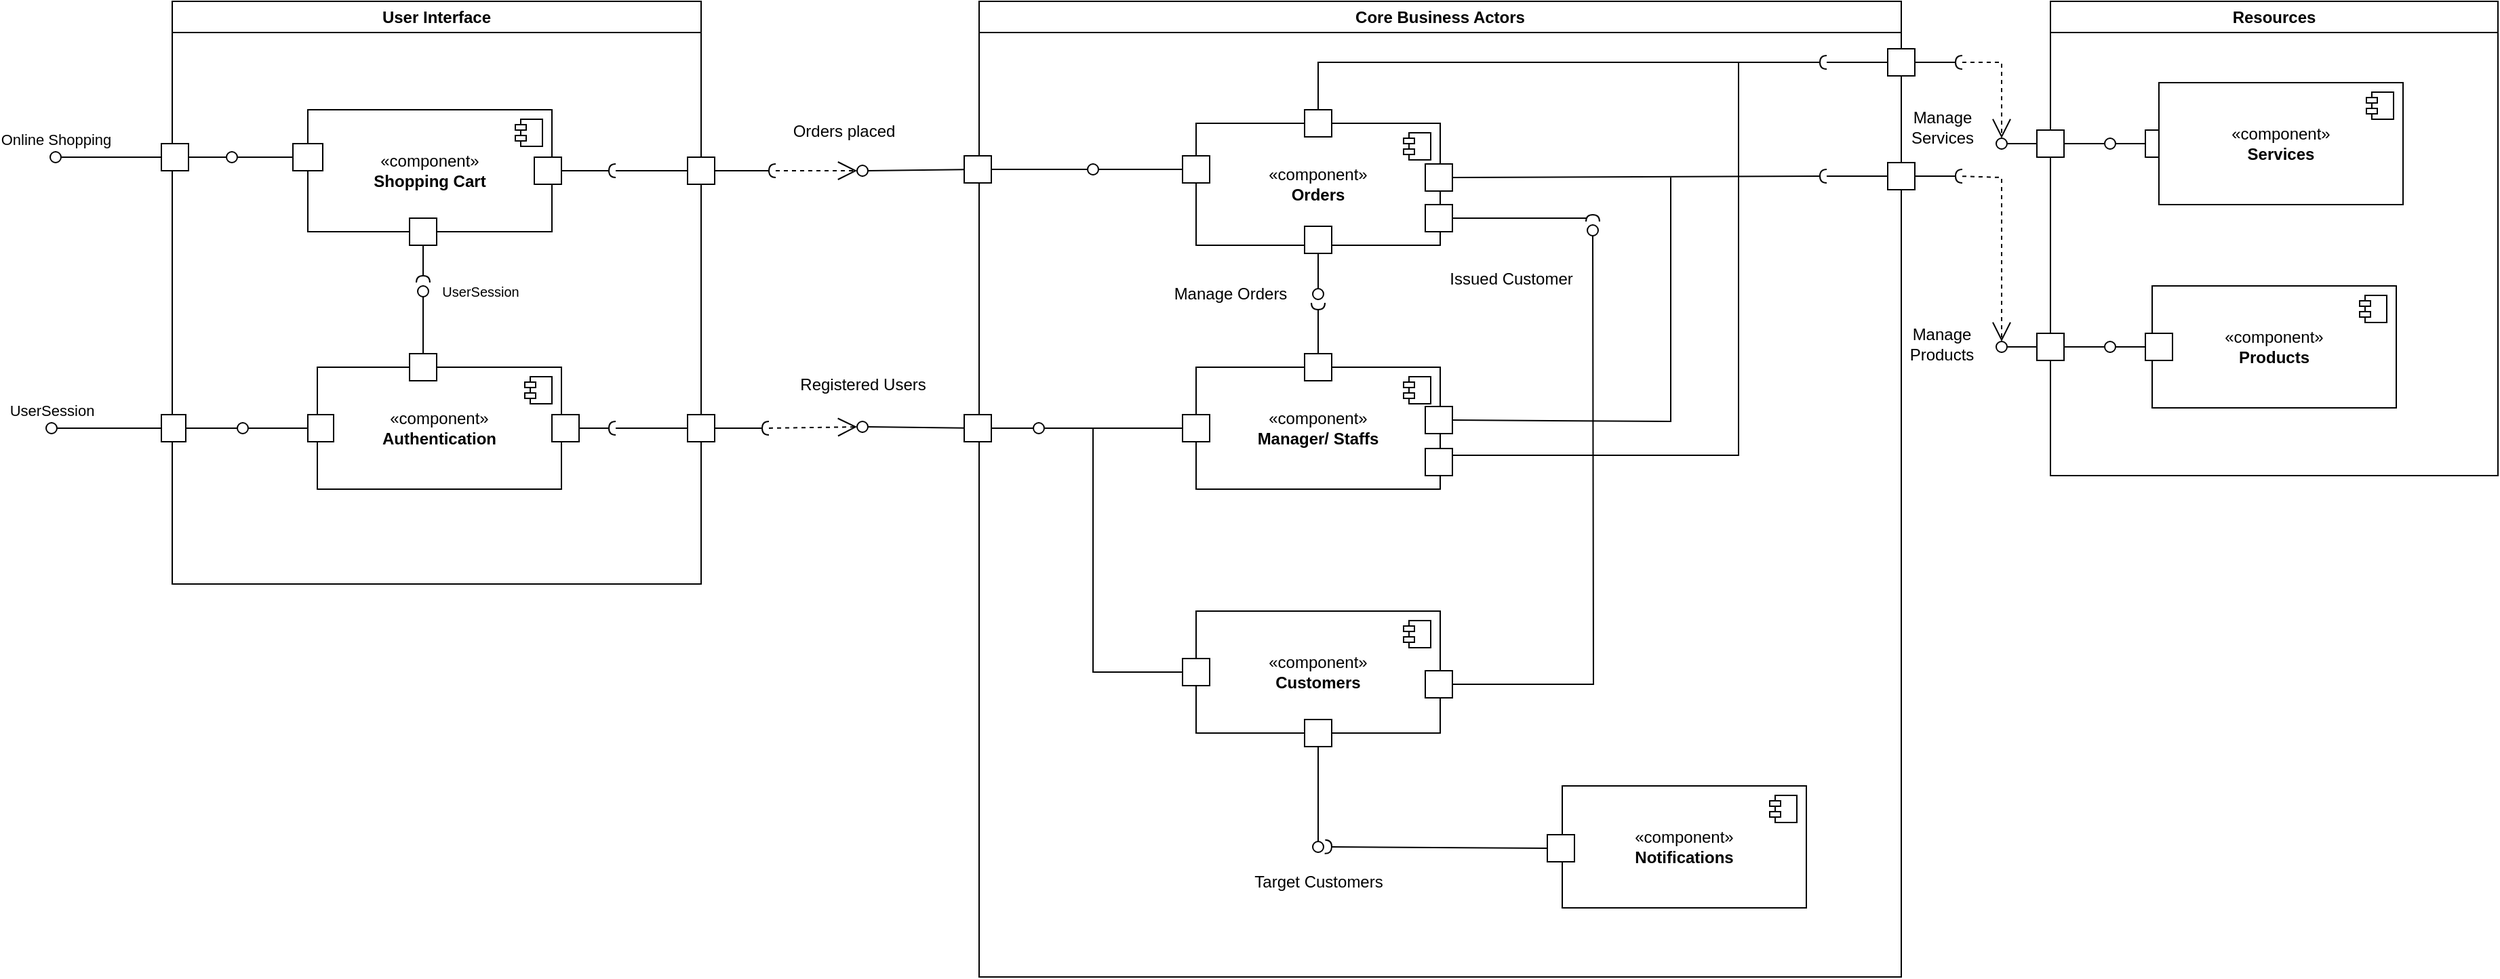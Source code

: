 <mxfile version="24.8.3">
  <diagram name="Page-1" id="fDp5jnlC77bflOpHESIz">
    <mxGraphModel dx="4002" dy="1204" grid="1" gridSize="10" guides="1" tooltips="1" connect="1" arrows="1" fold="1" page="1" pageScale="1" pageWidth="827" pageHeight="1169" math="0" shadow="0">
      <root>
        <mxCell id="0" />
        <mxCell id="1" parent="0" />
        <mxCell id="RllFxYWtb3R3hPKGHQac-55" value="User Interface" style="swimlane;whiteSpace=wrap;html=1;" parent="1" vertex="1">
          <mxGeometry x="-775" y="90" width="390" height="430" as="geometry" />
        </mxCell>
        <mxCell id="RllFxYWtb3R3hPKGHQac-53" value="«component»&lt;br&gt;&lt;b&gt;Shopping Cart&lt;/b&gt;" style="html=1;dropTarget=0;whiteSpace=wrap;" parent="RllFxYWtb3R3hPKGHQac-55" vertex="1">
          <mxGeometry x="100.0" y="80" width="180" height="90" as="geometry" />
        </mxCell>
        <mxCell id="RllFxYWtb3R3hPKGHQac-54" value="" style="shape=module;jettyWidth=8;jettyHeight=4;" parent="RllFxYWtb3R3hPKGHQac-53" vertex="1">
          <mxGeometry x="1" width="20" height="20" relative="1" as="geometry">
            <mxPoint x="-27" y="7" as="offset" />
          </mxGeometry>
        </mxCell>
        <mxCell id="RllFxYWtb3R3hPKGHQac-51" value="«component»&lt;br&gt;&lt;b&gt;Authentication&lt;/b&gt;" style="html=1;dropTarget=0;whiteSpace=wrap;" parent="RllFxYWtb3R3hPKGHQac-55" vertex="1">
          <mxGeometry x="107.0" y="270" width="180" height="90" as="geometry" />
        </mxCell>
        <mxCell id="RllFxYWtb3R3hPKGHQac-52" value="" style="shape=module;jettyWidth=8;jettyHeight=4;" parent="RllFxYWtb3R3hPKGHQac-51" vertex="1">
          <mxGeometry x="1" width="20" height="20" relative="1" as="geometry">
            <mxPoint x="-27" y="7" as="offset" />
          </mxGeometry>
        </mxCell>
        <mxCell id="RllFxYWtb3R3hPKGHQac-69" value="" style="html=1;rounded=0;" parent="RllFxYWtb3R3hPKGHQac-55" vertex="1">
          <mxGeometry x="89" y="105" width="22" height="20" as="geometry" />
        </mxCell>
        <mxCell id="RllFxYWtb3R3hPKGHQac-78" value="" style="html=1;rounded=0;" parent="RllFxYWtb3R3hPKGHQac-55" vertex="1">
          <mxGeometry x="100" y="305" width="19" height="20" as="geometry" />
        </mxCell>
        <mxCell id="RllFxYWtb3R3hPKGHQac-79" value="" style="endArrow=none;html=1;rounded=0;align=center;verticalAlign=top;endFill=0;labelBackgroundColor=none;endSize=2;" parent="RllFxYWtb3R3hPKGHQac-55" source="RllFxYWtb3R3hPKGHQac-81" target="RllFxYWtb3R3hPKGHQac-80" edge="1">
          <mxGeometry relative="1" as="geometry" />
        </mxCell>
        <mxCell id="RllFxYWtb3R3hPKGHQac-80" value="UserSession" style="ellipse;html=1;fontSize=11;align=center;fillColor=none;points=[];aspect=fixed;resizable=0;verticalAlign=bottom;labelPosition=center;verticalLabelPosition=top;flipH=1;" parent="RllFxYWtb3R3hPKGHQac-55" vertex="1">
          <mxGeometry x="-93" y="311" width="8" height="8" as="geometry" />
        </mxCell>
        <mxCell id="RllFxYWtb3R3hPKGHQac-81" value="" style="html=1;rounded=0;" parent="RllFxYWtb3R3hPKGHQac-55" vertex="1">
          <mxGeometry x="-8" y="305" width="18" height="20" as="geometry" />
        </mxCell>
        <mxCell id="RllFxYWtb3R3hPKGHQac-82" value="" style="endArrow=none;html=1;rounded=0;align=center;verticalAlign=top;endFill=0;labelBackgroundColor=none;endSize=2;" parent="RllFxYWtb3R3hPKGHQac-55" source="RllFxYWtb3R3hPKGHQac-83" edge="1">
          <mxGeometry relative="1" as="geometry">
            <mxPoint x="-3" y="325" as="sourcePoint" />
            <mxPoint x="47.0" y="315" as="targetPoint" />
          </mxGeometry>
        </mxCell>
        <mxCell id="RllFxYWtb3R3hPKGHQac-84" value="" style="endArrow=none;html=1;rounded=0;align=center;verticalAlign=top;endFill=0;labelBackgroundColor=none;endSize=2;" parent="RllFxYWtb3R3hPKGHQac-55" source="RllFxYWtb3R3hPKGHQac-78" target="RllFxYWtb3R3hPKGHQac-83" edge="1">
          <mxGeometry relative="1" as="geometry">
            <mxPoint x="55.336" y="314.664" as="targetPoint" />
          </mxGeometry>
        </mxCell>
        <mxCell id="RllFxYWtb3R3hPKGHQac-85" value="" style="endArrow=none;html=1;rounded=0;align=center;verticalAlign=top;endFill=0;labelBackgroundColor=none;endSize=2;" parent="RllFxYWtb3R3hPKGHQac-55" source="RllFxYWtb3R3hPKGHQac-81" target="RllFxYWtb3R3hPKGHQac-83" edge="1">
          <mxGeometry relative="1" as="geometry">
            <mxPoint x="-623" y="395" as="sourcePoint" />
            <mxPoint x="-593.0" y="395" as="targetPoint" />
          </mxGeometry>
        </mxCell>
        <mxCell id="RllFxYWtb3R3hPKGHQac-83" value="" style="ellipse;html=1;fontSize=11;align=center;fillColor=none;points=[];aspect=fixed;resizable=0;verticalAlign=bottom;labelPosition=center;verticalLabelPosition=top;flipH=1;" parent="RllFxYWtb3R3hPKGHQac-55" vertex="1">
          <mxGeometry x="48" y="311" width="8" height="8" as="geometry" />
        </mxCell>
        <mxCell id="RllFxYWtb3R3hPKGHQac-88" value="" style="html=1;rounded=0;" parent="RllFxYWtb3R3hPKGHQac-55" vertex="1">
          <mxGeometry x="175" y="160" width="20" height="20" as="geometry" />
        </mxCell>
        <mxCell id="RllFxYWtb3R3hPKGHQac-89" value="" style="endArrow=none;html=1;rounded=0;align=center;verticalAlign=top;endFill=0;labelBackgroundColor=none;endSize=2;" parent="RllFxYWtb3R3hPKGHQac-55" source="RllFxYWtb3R3hPKGHQac-88" target="RllFxYWtb3R3hPKGHQac-90" edge="1">
          <mxGeometry relative="1" as="geometry" />
        </mxCell>
        <mxCell id="RllFxYWtb3R3hPKGHQac-90" value="" style="shape=requiredInterface;html=1;fontSize=11;align=center;fillColor=none;points=[];aspect=fixed;resizable=0;verticalAlign=bottom;labelPosition=center;verticalLabelPosition=top;flipH=1;rotation=90;" parent="RllFxYWtb3R3hPKGHQac-55" vertex="1">
          <mxGeometry x="182.5" y="200" width="5" height="10" as="geometry" />
        </mxCell>
        <mxCell id="RllFxYWtb3R3hPKGHQac-91" value="" style="html=1;rounded=0;" parent="RllFxYWtb3R3hPKGHQac-55" vertex="1">
          <mxGeometry x="175" y="260" width="20" height="20" as="geometry" />
        </mxCell>
        <mxCell id="RllFxYWtb3R3hPKGHQac-92" value="" style="endArrow=none;html=1;rounded=0;align=center;verticalAlign=top;endFill=0;labelBackgroundColor=none;endSize=2;" parent="RllFxYWtb3R3hPKGHQac-55" source="RllFxYWtb3R3hPKGHQac-91" target="RllFxYWtb3R3hPKGHQac-93" edge="1">
          <mxGeometry relative="1" as="geometry" />
        </mxCell>
        <mxCell id="RllFxYWtb3R3hPKGHQac-93" value="" style="ellipse;html=1;fontSize=11;align=center;fillColor=none;points=[];aspect=fixed;resizable=0;verticalAlign=bottom;labelPosition=center;verticalLabelPosition=top;flipH=1;" parent="RllFxYWtb3R3hPKGHQac-55" vertex="1">
          <mxGeometry x="181" y="210" width="8" height="8" as="geometry" />
        </mxCell>
        <mxCell id="RllFxYWtb3R3hPKGHQac-94" value="&lt;font style=&quot;font-size: 10px;&quot;&gt;UserSession&lt;/font&gt;" style="text;html=1;align=center;verticalAlign=middle;resizable=0;points=[];autosize=1;strokeColor=none;fillColor=none;" parent="RllFxYWtb3R3hPKGHQac-55" vertex="1">
          <mxGeometry x="187" y="199" width="80" height="30" as="geometry" />
        </mxCell>
        <mxCell id="RllFxYWtb3R3hPKGHQac-98" value="" style="endArrow=none;html=1;rounded=0;align=center;verticalAlign=top;endFill=0;labelBackgroundColor=none;endSize=2;" parent="RllFxYWtb3R3hPKGHQac-55" source="RllFxYWtb3R3hPKGHQac-110" target="RllFxYWtb3R3hPKGHQac-99" edge="1">
          <mxGeometry relative="1" as="geometry">
            <mxPoint x="291.0" y="125" as="sourcePoint" />
          </mxGeometry>
        </mxCell>
        <mxCell id="RllFxYWtb3R3hPKGHQac-99" value="" style="shape=requiredInterface;html=1;fontSize=11;align=center;fillColor=none;points=[];aspect=fixed;resizable=0;verticalAlign=bottom;labelPosition=center;verticalLabelPosition=top;flipH=1;" parent="RllFxYWtb3R3hPKGHQac-55" vertex="1">
          <mxGeometry x="322" y="120" width="5" height="10" as="geometry" />
        </mxCell>
        <mxCell id="RllFxYWtb3R3hPKGHQac-65" value="" style="html=1;rounded=0;" parent="RllFxYWtb3R3hPKGHQac-55" vertex="1">
          <mxGeometry x="-8" y="105" width="20" height="20" as="geometry" />
        </mxCell>
        <mxCell id="RllFxYWtb3R3hPKGHQac-109" value="" style="html=1;rounded=0;" parent="RllFxYWtb3R3hPKGHQac-55" vertex="1">
          <mxGeometry x="280" y="305" width="20" height="20" as="geometry" />
        </mxCell>
        <mxCell id="RllFxYWtb3R3hPKGHQac-110" value="" style="html=1;rounded=0;" parent="RllFxYWtb3R3hPKGHQac-55" vertex="1">
          <mxGeometry x="267" y="115" width="20" height="20" as="geometry" />
        </mxCell>
        <mxCell id="RllFxYWtb3R3hPKGHQac-111" value="" style="html=1;rounded=0;" parent="RllFxYWtb3R3hPKGHQac-55" vertex="1">
          <mxGeometry x="380" y="115" width="20" height="20" as="geometry" />
        </mxCell>
        <mxCell id="RllFxYWtb3R3hPKGHQac-101" value="" style="endArrow=none;html=1;rounded=0;align=center;verticalAlign=top;endFill=0;labelBackgroundColor=none;endSize=2;" parent="RllFxYWtb3R3hPKGHQac-55" source="RllFxYWtb3R3hPKGHQac-111" target="RllFxYWtb3R3hPKGHQac-99" edge="1">
          <mxGeometry relative="1" as="geometry">
            <mxPoint x="370" y="125.752" as="sourcePoint" />
            <mxPoint x="312.001" y="195.068" as="targetPoint" />
          </mxGeometry>
        </mxCell>
        <mxCell id="RllFxYWtb3R3hPKGHQac-56" value="Core Business Actors" style="swimlane;whiteSpace=wrap;html=1;" parent="1" vertex="1">
          <mxGeometry x="-180" y="90" width="680" height="720" as="geometry" />
        </mxCell>
        <mxCell id="RllFxYWtb3R3hPKGHQac-41" value="«component»&lt;br&gt;&lt;b&gt;Orders&lt;/b&gt;" style="html=1;dropTarget=0;whiteSpace=wrap;" parent="RllFxYWtb3R3hPKGHQac-56" vertex="1">
          <mxGeometry x="160.0" y="90" width="180" height="90" as="geometry" />
        </mxCell>
        <mxCell id="RllFxYWtb3R3hPKGHQac-42" value="" style="shape=module;jettyWidth=8;jettyHeight=4;" parent="RllFxYWtb3R3hPKGHQac-41" vertex="1">
          <mxGeometry x="1" width="20" height="20" relative="1" as="geometry">
            <mxPoint x="-27" y="7" as="offset" />
          </mxGeometry>
        </mxCell>
        <mxCell id="RllFxYWtb3R3hPKGHQac-43" value="«component»&lt;br&gt;&lt;b&gt;Customers&lt;/b&gt;" style="html=1;dropTarget=0;whiteSpace=wrap;" parent="RllFxYWtb3R3hPKGHQac-56" vertex="1">
          <mxGeometry x="160.0" y="450" width="180" height="90" as="geometry" />
        </mxCell>
        <mxCell id="RllFxYWtb3R3hPKGHQac-44" value="" style="shape=module;jettyWidth=8;jettyHeight=4;" parent="RllFxYWtb3R3hPKGHQac-43" vertex="1">
          <mxGeometry x="1" width="20" height="20" relative="1" as="geometry">
            <mxPoint x="-27" y="7" as="offset" />
          </mxGeometry>
        </mxCell>
        <mxCell id="RllFxYWtb3R3hPKGHQac-49" value="«component»&lt;br&gt;&lt;b&gt;Notifications&lt;/b&gt;" style="html=1;dropTarget=0;whiteSpace=wrap;" parent="RllFxYWtb3R3hPKGHQac-56" vertex="1">
          <mxGeometry x="430.0" y="579" width="180" height="90" as="geometry" />
        </mxCell>
        <mxCell id="RllFxYWtb3R3hPKGHQac-50" value="" style="shape=module;jettyWidth=8;jettyHeight=4;" parent="RllFxYWtb3R3hPKGHQac-49" vertex="1">
          <mxGeometry x="1" width="20" height="20" relative="1" as="geometry">
            <mxPoint x="-27" y="7" as="offset" />
          </mxGeometry>
        </mxCell>
        <mxCell id="RllFxYWtb3R3hPKGHQac-86" value="«component»&lt;br&gt;&lt;b&gt;Manager/ Staffs&lt;/b&gt;" style="html=1;dropTarget=0;whiteSpace=wrap;" parent="RllFxYWtb3R3hPKGHQac-56" vertex="1">
          <mxGeometry x="160.0" y="270" width="180" height="90" as="geometry" />
        </mxCell>
        <mxCell id="RllFxYWtb3R3hPKGHQac-87" value="" style="shape=module;jettyWidth=8;jettyHeight=4;" parent="RllFxYWtb3R3hPKGHQac-86" vertex="1">
          <mxGeometry x="1" width="20" height="20" relative="1" as="geometry">
            <mxPoint x="-27" y="7" as="offset" />
          </mxGeometry>
        </mxCell>
        <mxCell id="RllFxYWtb3R3hPKGHQac-128" value="" style="html=1;rounded=0;" parent="RllFxYWtb3R3hPKGHQac-56" vertex="1">
          <mxGeometry x="-11" y="114" width="20" height="20" as="geometry" />
        </mxCell>
        <mxCell id="RllFxYWtb3R3hPKGHQac-141" value="" style="html=1;rounded=0;" parent="RllFxYWtb3R3hPKGHQac-56" vertex="1">
          <mxGeometry x="-11" y="305" width="20" height="20" as="geometry" />
        </mxCell>
        <mxCell id="RllFxYWtb3R3hPKGHQac-149" value="" style="html=1;rounded=0;" parent="RllFxYWtb3R3hPKGHQac-56" vertex="1">
          <mxGeometry x="150" y="305" width="20" height="20" as="geometry" />
        </mxCell>
        <mxCell id="RllFxYWtb3R3hPKGHQac-151" value="" style="ellipse;html=1;fontSize=11;align=center;fillColor=none;points=[];aspect=fixed;resizable=0;verticalAlign=bottom;labelPosition=center;verticalLabelPosition=top;flipH=1;" parent="RllFxYWtb3R3hPKGHQac-56" vertex="1">
          <mxGeometry x="40" y="311" width="8" height="8" as="geometry" />
        </mxCell>
        <mxCell id="RllFxYWtb3R3hPKGHQac-150" value="" style="endArrow=none;html=1;rounded=0;align=center;verticalAlign=top;endFill=0;labelBackgroundColor=none;endSize=2;" parent="RllFxYWtb3R3hPKGHQac-56" source="RllFxYWtb3R3hPKGHQac-149" target="RllFxYWtb3R3hPKGHQac-151" edge="1">
          <mxGeometry relative="1" as="geometry" />
        </mxCell>
        <mxCell id="RllFxYWtb3R3hPKGHQac-153" value="" style="endArrow=none;html=1;rounded=0;align=center;verticalAlign=top;endFill=0;labelBackgroundColor=none;endSize=2;" parent="RllFxYWtb3R3hPKGHQac-56" source="RllFxYWtb3R3hPKGHQac-152" edge="1">
          <mxGeometry relative="1" as="geometry">
            <mxPoint x="84" y="315" as="targetPoint" />
            <Array as="points">
              <mxPoint x="84" y="495" />
            </Array>
          </mxGeometry>
        </mxCell>
        <mxCell id="RllFxYWtb3R3hPKGHQac-152" value="" style="html=1;rounded=0;" parent="RllFxYWtb3R3hPKGHQac-56" vertex="1">
          <mxGeometry x="150" y="485" width="20" height="20" as="geometry" />
        </mxCell>
        <mxCell id="RllFxYWtb3R3hPKGHQac-155" value="" style="endArrow=none;html=1;rounded=0;align=center;verticalAlign=top;endFill=0;labelBackgroundColor=none;endSize=2;" parent="RllFxYWtb3R3hPKGHQac-56" source="RllFxYWtb3R3hPKGHQac-151" target="RllFxYWtb3R3hPKGHQac-141" edge="1">
          <mxGeometry relative="1" as="geometry">
            <mxPoint x="50" y="330" as="sourcePoint" />
            <mxPoint x="-32" y="325" as="targetPoint" />
          </mxGeometry>
        </mxCell>
        <mxCell id="RllFxYWtb3R3hPKGHQac-159" value="" style="html=1;rounded=0;" parent="RllFxYWtb3R3hPKGHQac-56" vertex="1">
          <mxGeometry x="150" y="114" width="20" height="20" as="geometry" />
        </mxCell>
        <mxCell id="RllFxYWtb3R3hPKGHQac-160" value="" style="endArrow=none;html=1;rounded=0;align=center;verticalAlign=top;endFill=0;labelBackgroundColor=none;endSize=2;" parent="RllFxYWtb3R3hPKGHQac-56" source="RllFxYWtb3R3hPKGHQac-159" target="RllFxYWtb3R3hPKGHQac-161" edge="1">
          <mxGeometry relative="1" as="geometry" />
        </mxCell>
        <mxCell id="RllFxYWtb3R3hPKGHQac-161" value="" style="ellipse;html=1;fontSize=11;align=center;fillColor=none;points=[];aspect=fixed;resizable=0;verticalAlign=bottom;labelPosition=center;verticalLabelPosition=top;flipH=1;" parent="RllFxYWtb3R3hPKGHQac-56" vertex="1">
          <mxGeometry x="80" y="120" width="8" height="8" as="geometry" />
        </mxCell>
        <mxCell id="RllFxYWtb3R3hPKGHQac-162" value="" style="endArrow=none;html=1;rounded=0;align=center;verticalAlign=top;endFill=0;labelBackgroundColor=none;endSize=2;" parent="RllFxYWtb3R3hPKGHQac-56" source="RllFxYWtb3R3hPKGHQac-161" target="RllFxYWtb3R3hPKGHQac-128" edge="1">
          <mxGeometry relative="1" as="geometry">
            <mxPoint x="160" y="134" as="sourcePoint" />
            <mxPoint x="50" y="160" as="targetPoint" />
          </mxGeometry>
        </mxCell>
        <mxCell id="RllFxYWtb3R3hPKGHQac-163" value="" style="html=1;rounded=0;" parent="RllFxYWtb3R3hPKGHQac-56" vertex="1">
          <mxGeometry x="240" y="260" width="20" height="20" as="geometry" />
        </mxCell>
        <mxCell id="RllFxYWtb3R3hPKGHQac-165" value="" style="endArrow=none;html=1;rounded=0;align=center;verticalAlign=top;endFill=0;labelBackgroundColor=none;endSize=2;" parent="RllFxYWtb3R3hPKGHQac-56" source="RllFxYWtb3R3hPKGHQac-163" target="RllFxYWtb3R3hPKGHQac-164" edge="1">
          <mxGeometry relative="1" as="geometry">
            <mxPoint x="208.999" y="270.074" as="targetPoint" />
          </mxGeometry>
        </mxCell>
        <mxCell id="RllFxYWtb3R3hPKGHQac-164" value="" style="shape=requiredInterface;html=1;fontSize=11;align=center;fillColor=none;points=[];aspect=fixed;resizable=0;verticalAlign=bottom;labelPosition=center;verticalLabelPosition=top;flipH=1;rotation=-90;" parent="RllFxYWtb3R3hPKGHQac-56" vertex="1">
          <mxGeometry x="247.5" y="220" width="5" height="10" as="geometry" />
        </mxCell>
        <mxCell id="RllFxYWtb3R3hPKGHQac-166" value="" style="html=1;rounded=0;" parent="RllFxYWtb3R3hPKGHQac-56" vertex="1">
          <mxGeometry x="240" y="166" width="20" height="20" as="geometry" />
        </mxCell>
        <mxCell id="RllFxYWtb3R3hPKGHQac-167" value="" style="endArrow=none;html=1;rounded=0;align=center;verticalAlign=top;endFill=0;labelBackgroundColor=none;endSize=2;" parent="RllFxYWtb3R3hPKGHQac-56" source="RllFxYWtb3R3hPKGHQac-166" target="RllFxYWtb3R3hPKGHQac-168" edge="1">
          <mxGeometry relative="1" as="geometry" />
        </mxCell>
        <mxCell id="RllFxYWtb3R3hPKGHQac-168" value="" style="ellipse;html=1;fontSize=11;align=center;fillColor=none;points=[];aspect=fixed;resizable=0;verticalAlign=bottom;labelPosition=center;verticalLabelPosition=top;flipH=1;" parent="RllFxYWtb3R3hPKGHQac-56" vertex="1">
          <mxGeometry x="246" y="212" width="8" height="8" as="geometry" />
        </mxCell>
        <mxCell id="RllFxYWtb3R3hPKGHQac-170" value="" style="html=1;rounded=0;" parent="RllFxYWtb3R3hPKGHQac-56" vertex="1">
          <mxGeometry x="329" y="150" width="20" height="20" as="geometry" />
        </mxCell>
        <mxCell id="RllFxYWtb3R3hPKGHQac-171" value="" style="shape=requiredInterface;html=1;fontSize=11;align=center;fillColor=none;points=[];aspect=fixed;resizable=0;verticalAlign=bottom;labelPosition=center;verticalLabelPosition=top;flipH=1;rotation=90;" parent="RllFxYWtb3R3hPKGHQac-56" vertex="1">
          <mxGeometry x="450" y="155" width="5" height="10" as="geometry" />
        </mxCell>
        <mxCell id="RllFxYWtb3R3hPKGHQac-172" value="" style="endArrow=none;html=1;rounded=0;align=center;verticalAlign=top;endFill=0;labelBackgroundColor=none;endSize=2;" parent="RllFxYWtb3R3hPKGHQac-56" source="RllFxYWtb3R3hPKGHQac-170" target="RllFxYWtb3R3hPKGHQac-171" edge="1">
          <mxGeometry relative="1" as="geometry">
            <mxPoint x="297.999" y="138.074" as="targetPoint" />
          </mxGeometry>
        </mxCell>
        <mxCell id="RllFxYWtb3R3hPKGHQac-173" value="" style="html=1;rounded=0;" parent="RllFxYWtb3R3hPKGHQac-56" vertex="1">
          <mxGeometry x="329" y="494" width="20" height="20" as="geometry" />
        </mxCell>
        <mxCell id="RllFxYWtb3R3hPKGHQac-174" value="" style="endArrow=none;html=1;rounded=0;align=center;verticalAlign=top;endFill=0;labelBackgroundColor=none;endSize=2;" parent="RllFxYWtb3R3hPKGHQac-56" source="RllFxYWtb3R3hPKGHQac-173" target="RllFxYWtb3R3hPKGHQac-175" edge="1">
          <mxGeometry relative="1" as="geometry">
            <Array as="points">
              <mxPoint x="453" y="504" />
            </Array>
          </mxGeometry>
        </mxCell>
        <mxCell id="RllFxYWtb3R3hPKGHQac-175" value="" style="ellipse;html=1;fontSize=11;align=center;fillColor=none;points=[];aspect=fixed;resizable=0;verticalAlign=bottom;labelPosition=center;verticalLabelPosition=top;flipH=1;" parent="RllFxYWtb3R3hPKGHQac-56" vertex="1">
          <mxGeometry x="448.5" y="165" width="8" height="8" as="geometry" />
        </mxCell>
        <mxCell id="RllFxYWtb3R3hPKGHQac-176" value="Issued Customer" style="text;html=1;align=center;verticalAlign=middle;resizable=0;points=[];autosize=1;strokeColor=none;fillColor=none;" parent="RllFxYWtb3R3hPKGHQac-56" vertex="1">
          <mxGeometry x="336.5" y="190" width="110" height="30" as="geometry" />
        </mxCell>
        <mxCell id="RllFxYWtb3R3hPKGHQac-177" value="Manage Orders" style="text;html=1;align=center;verticalAlign=middle;resizable=0;points=[];autosize=1;strokeColor=none;fillColor=none;" parent="RllFxYWtb3R3hPKGHQac-56" vertex="1">
          <mxGeometry x="130" y="201" width="110" height="30" as="geometry" />
        </mxCell>
        <mxCell id="RllFxYWtb3R3hPKGHQac-178" value="" style="html=1;rounded=0;" parent="RllFxYWtb3R3hPKGHQac-56" vertex="1">
          <mxGeometry x="329" y="120" width="20" height="20" as="geometry" />
        </mxCell>
        <mxCell id="RllFxYWtb3R3hPKGHQac-179" value="" style="shape=requiredInterface;html=1;fontSize=11;align=center;fillColor=none;points=[];aspect=fixed;resizable=0;verticalAlign=bottom;labelPosition=center;verticalLabelPosition=top;flipH=1;rotation=0;" parent="RllFxYWtb3R3hPKGHQac-56" vertex="1">
          <mxGeometry x="620" y="124" width="5" height="10" as="geometry" />
        </mxCell>
        <mxCell id="RllFxYWtb3R3hPKGHQac-180" value="" style="endArrow=none;html=1;rounded=0;align=center;verticalAlign=top;endFill=0;labelBackgroundColor=none;endSize=2;" parent="RllFxYWtb3R3hPKGHQac-56" source="RllFxYWtb3R3hPKGHQac-178" target="RllFxYWtb3R3hPKGHQac-179" edge="1">
          <mxGeometry relative="1" as="geometry">
            <mxPoint x="507.999" y="230.074" as="targetPoint" />
          </mxGeometry>
        </mxCell>
        <mxCell id="RllFxYWtb3R3hPKGHQac-182" value="" style="shape=requiredInterface;html=1;fontSize=11;align=center;fillColor=none;points=[];aspect=fixed;resizable=0;verticalAlign=bottom;labelPosition=center;verticalLabelPosition=top;flipH=1;rotation=0;" parent="RllFxYWtb3R3hPKGHQac-56" vertex="1">
          <mxGeometry x="620" y="40" width="5" height="10" as="geometry" />
        </mxCell>
        <mxCell id="RllFxYWtb3R3hPKGHQac-181" value="" style="html=1;rounded=0;" parent="RllFxYWtb3R3hPKGHQac-56" vertex="1">
          <mxGeometry x="240" y="80" width="20" height="20" as="geometry" />
        </mxCell>
        <mxCell id="RllFxYWtb3R3hPKGHQac-183" value="" style="endArrow=none;html=1;rounded=0;align=center;verticalAlign=top;endFill=0;labelBackgroundColor=none;endSize=2;" parent="RllFxYWtb3R3hPKGHQac-56" source="RllFxYWtb3R3hPKGHQac-181" target="RllFxYWtb3R3hPKGHQac-182" edge="1">
          <mxGeometry relative="1" as="geometry">
            <mxPoint x="557.999" y="240.074" as="targetPoint" />
            <Array as="points">
              <mxPoint x="250" y="45" />
            </Array>
          </mxGeometry>
        </mxCell>
        <mxCell id="RllFxYWtb3R3hPKGHQac-187" value="" style="html=1;rounded=0;" parent="RllFxYWtb3R3hPKGHQac-56" vertex="1">
          <mxGeometry x="329" y="330" width="20" height="20" as="geometry" />
        </mxCell>
        <mxCell id="RllFxYWtb3R3hPKGHQac-184" value="" style="html=1;rounded=0;" parent="RllFxYWtb3R3hPKGHQac-56" vertex="1">
          <mxGeometry x="329" y="299" width="20" height="20" as="geometry" />
        </mxCell>
        <mxCell id="RllFxYWtb3R3hPKGHQac-190" value="" style="html=1;rounded=0;" parent="RllFxYWtb3R3hPKGHQac-56" vertex="1">
          <mxGeometry x="670" y="35" width="20" height="20" as="geometry" />
        </mxCell>
        <mxCell id="RllFxYWtb3R3hPKGHQac-192" value="" style="endArrow=none;html=1;rounded=0;align=center;verticalAlign=top;endFill=0;labelBackgroundColor=none;endSize=2;" parent="RllFxYWtb3R3hPKGHQac-56" source="RllFxYWtb3R3hPKGHQac-190" target="RllFxYWtb3R3hPKGHQac-182" edge="1">
          <mxGeometry relative="1" as="geometry">
            <mxPoint x="650" y="90" as="targetPoint" />
          </mxGeometry>
        </mxCell>
        <mxCell id="RllFxYWtb3R3hPKGHQac-220" value="" style="html=1;rounded=0;" parent="RllFxYWtb3R3hPKGHQac-56" vertex="1">
          <mxGeometry x="419" y="615" width="20" height="20" as="geometry" />
        </mxCell>
        <mxCell id="RllFxYWtb3R3hPKGHQac-221" value="" style="shape=requiredInterface;html=1;fontSize=11;align=center;fillColor=none;points=[];aspect=fixed;resizable=0;verticalAlign=bottom;labelPosition=center;verticalLabelPosition=top;flipH=1;rotation=-178;" parent="RllFxYWtb3R3hPKGHQac-56" vertex="1">
          <mxGeometry x="255" y="619" width="5" height="10" as="geometry" />
        </mxCell>
        <mxCell id="RllFxYWtb3R3hPKGHQac-222" value="" style="endArrow=none;html=1;rounded=0;align=center;verticalAlign=top;endFill=0;labelBackgroundColor=none;endSize=2;" parent="RllFxYWtb3R3hPKGHQac-56" source="RllFxYWtb3R3hPKGHQac-220" target="RllFxYWtb3R3hPKGHQac-221" edge="1">
          <mxGeometry relative="1" as="geometry">
            <mxPoint x="387.999" y="625.074" as="targetPoint" />
          </mxGeometry>
        </mxCell>
        <mxCell id="RllFxYWtb3R3hPKGHQac-223" value="" style="html=1;rounded=0;" parent="RllFxYWtb3R3hPKGHQac-56" vertex="1">
          <mxGeometry x="240" y="530" width="20" height="20" as="geometry" />
        </mxCell>
        <mxCell id="RllFxYWtb3R3hPKGHQac-224" value="" style="endArrow=none;html=1;rounded=0;align=center;verticalAlign=top;endFill=0;labelBackgroundColor=none;endSize=2;" parent="RllFxYWtb3R3hPKGHQac-56" source="RllFxYWtb3R3hPKGHQac-223" target="RllFxYWtb3R3hPKGHQac-225" edge="1">
          <mxGeometry relative="1" as="geometry" />
        </mxCell>
        <mxCell id="RllFxYWtb3R3hPKGHQac-225" value="" style="ellipse;html=1;fontSize=11;align=center;fillColor=none;points=[];aspect=fixed;resizable=0;verticalAlign=bottom;labelPosition=center;verticalLabelPosition=top;flipH=1;" parent="RllFxYWtb3R3hPKGHQac-56" vertex="1">
          <mxGeometry x="246" y="620" width="8" height="8" as="geometry" />
        </mxCell>
        <mxCell id="RllFxYWtb3R3hPKGHQac-226" value="Target Customers" style="text;html=1;align=center;verticalAlign=middle;resizable=0;points=[];autosize=1;strokeColor=none;fillColor=none;" parent="RllFxYWtb3R3hPKGHQac-56" vertex="1">
          <mxGeometry x="190" y="635" width="120" height="30" as="geometry" />
        </mxCell>
        <mxCell id="RllFxYWtb3R3hPKGHQac-64" value="Resources" style="swimlane;whiteSpace=wrap;html=1;" parent="1" vertex="1">
          <mxGeometry x="610" y="90" width="330" height="350" as="geometry" />
        </mxCell>
        <mxCell id="RllFxYWtb3R3hPKGHQac-47" value="«component»&lt;br&gt;&lt;b&gt;Products&lt;/b&gt;" style="html=1;dropTarget=0;whiteSpace=wrap;" parent="RllFxYWtb3R3hPKGHQac-64" vertex="1">
          <mxGeometry x="75.0" y="210" width="180" height="90" as="geometry" />
        </mxCell>
        <mxCell id="RllFxYWtb3R3hPKGHQac-48" value="" style="shape=module;jettyWidth=8;jettyHeight=4;" parent="RllFxYWtb3R3hPKGHQac-47" vertex="1">
          <mxGeometry x="1" width="20" height="20" relative="1" as="geometry">
            <mxPoint x="-27" y="7" as="offset" />
          </mxGeometry>
        </mxCell>
        <mxCell id="RllFxYWtb3R3hPKGHQac-203" value="" style="html=1;rounded=0;" parent="RllFxYWtb3R3hPKGHQac-64" vertex="1">
          <mxGeometry x="70" y="245" width="20" height="20" as="geometry" />
        </mxCell>
        <mxCell id="RllFxYWtb3R3hPKGHQac-204" value="" style="endArrow=none;html=1;rounded=0;align=center;verticalAlign=top;endFill=0;labelBackgroundColor=none;endSize=2;" parent="RllFxYWtb3R3hPKGHQac-64" source="RllFxYWtb3R3hPKGHQac-203" target="RllFxYWtb3R3hPKGHQac-205" edge="1">
          <mxGeometry relative="1" as="geometry" />
        </mxCell>
        <mxCell id="RllFxYWtb3R3hPKGHQac-205" value="" style="ellipse;html=1;fontSize=11;align=center;fillColor=none;points=[];aspect=fixed;resizable=0;verticalAlign=bottom;labelPosition=center;verticalLabelPosition=top;flipH=1;" parent="RllFxYWtb3R3hPKGHQac-64" vertex="1">
          <mxGeometry x="40" y="251" width="8" height="8" as="geometry" />
        </mxCell>
        <mxCell id="RllFxYWtb3R3hPKGHQac-209" value="" style="html=1;rounded=0;" parent="RllFxYWtb3R3hPKGHQac-64" vertex="1">
          <mxGeometry x="-10" y="245" width="20" height="20" as="geometry" />
        </mxCell>
        <mxCell id="RllFxYWtb3R3hPKGHQac-210" value="" style="endArrow=none;html=1;rounded=0;align=center;verticalAlign=top;endFill=0;labelBackgroundColor=none;endSize=2;" parent="RllFxYWtb3R3hPKGHQac-64" source="RllFxYWtb3R3hPKGHQac-209" target="RllFxYWtb3R3hPKGHQac-211" edge="1">
          <mxGeometry relative="1" as="geometry" />
        </mxCell>
        <mxCell id="RllFxYWtb3R3hPKGHQac-211" value="" style="ellipse;html=1;fontSize=11;align=center;fillColor=none;points=[];aspect=fixed;resizable=0;verticalAlign=bottom;labelPosition=center;verticalLabelPosition=top;flipH=1;" parent="RllFxYWtb3R3hPKGHQac-64" vertex="1">
          <mxGeometry x="-40" y="251" width="8" height="8" as="geometry" />
        </mxCell>
        <mxCell id="RllFxYWtb3R3hPKGHQac-213" value="" style="endArrow=none;html=1;rounded=0;align=center;verticalAlign=top;endFill=0;labelBackgroundColor=none;endSize=2;" parent="RllFxYWtb3R3hPKGHQac-64" source="RllFxYWtb3R3hPKGHQac-209" target="RllFxYWtb3R3hPKGHQac-205" edge="1">
          <mxGeometry relative="1" as="geometry">
            <mxPoint x="20" y="135" as="sourcePoint" />
            <mxPoint x="50" y="135" as="targetPoint" />
          </mxGeometry>
        </mxCell>
        <mxCell id="RllFxYWtb3R3hPKGHQac-208" value="" style="ellipse;html=1;fontSize=11;align=center;fillColor=none;points=[];aspect=fixed;resizable=0;verticalAlign=bottom;labelPosition=center;verticalLabelPosition=top;flipH=1;" parent="RllFxYWtb3R3hPKGHQac-64" vertex="1">
          <mxGeometry x="-40" y="101" width="8" height="8" as="geometry" />
        </mxCell>
        <mxCell id="RllFxYWtb3R3hPKGHQac-207" value="" style="endArrow=none;html=1;rounded=0;align=center;verticalAlign=top;endFill=0;labelBackgroundColor=none;endSize=2;" parent="RllFxYWtb3R3hPKGHQac-64" source="RllFxYWtb3R3hPKGHQac-206" target="RllFxYWtb3R3hPKGHQac-208" edge="1">
          <mxGeometry relative="1" as="geometry" />
        </mxCell>
        <mxCell id="RllFxYWtb3R3hPKGHQac-206" value="" style="html=1;rounded=0;" parent="RllFxYWtb3R3hPKGHQac-64" vertex="1">
          <mxGeometry x="-10" y="95" width="20" height="20" as="geometry" />
        </mxCell>
        <mxCell id="RllFxYWtb3R3hPKGHQac-212" value="" style="endArrow=none;html=1;rounded=0;align=center;verticalAlign=top;endFill=0;labelBackgroundColor=none;endSize=2;" parent="RllFxYWtb3R3hPKGHQac-64" source="RllFxYWtb3R3hPKGHQac-206" target="RllFxYWtb3R3hPKGHQac-202" edge="1">
          <mxGeometry relative="1" as="geometry">
            <mxPoint x="80" y="115" as="sourcePoint" />
            <mxPoint x="58" y="115" as="targetPoint" />
          </mxGeometry>
        </mxCell>
        <mxCell id="RllFxYWtb3R3hPKGHQac-202" value="" style="ellipse;html=1;fontSize=11;align=center;fillColor=none;points=[];aspect=fixed;resizable=0;verticalAlign=bottom;labelPosition=center;verticalLabelPosition=top;flipH=1;" parent="RllFxYWtb3R3hPKGHQac-64" vertex="1">
          <mxGeometry x="40" y="101" width="8" height="8" as="geometry" />
        </mxCell>
        <mxCell id="RllFxYWtb3R3hPKGHQac-201" value="" style="endArrow=none;html=1;rounded=0;align=center;verticalAlign=top;endFill=0;labelBackgroundColor=none;endSize=2;" parent="RllFxYWtb3R3hPKGHQac-64" source="RllFxYWtb3R3hPKGHQac-200" target="RllFxYWtb3R3hPKGHQac-202" edge="1">
          <mxGeometry relative="1" as="geometry" />
        </mxCell>
        <mxCell id="RllFxYWtb3R3hPKGHQac-200" value="" style="html=1;rounded=0;" parent="RllFxYWtb3R3hPKGHQac-64" vertex="1">
          <mxGeometry x="70" y="95" width="20" height="20" as="geometry" />
        </mxCell>
        <mxCell id="RllFxYWtb3R3hPKGHQac-45" value="«component»&lt;br&gt;&lt;b&gt;Services&lt;/b&gt;" style="html=1;dropTarget=0;whiteSpace=wrap;" parent="RllFxYWtb3R3hPKGHQac-64" vertex="1">
          <mxGeometry x="80.0" y="60" width="180" height="90" as="geometry" />
        </mxCell>
        <mxCell id="RllFxYWtb3R3hPKGHQac-46" value="" style="shape=module;jettyWidth=8;jettyHeight=4;" parent="RllFxYWtb3R3hPKGHQac-45" vertex="1">
          <mxGeometry x="1" width="20" height="20" relative="1" as="geometry">
            <mxPoint x="-27" y="7" as="offset" />
          </mxGeometry>
        </mxCell>
        <mxCell id="RllFxYWtb3R3hPKGHQac-66" value="" style="endArrow=none;html=1;rounded=0;align=center;verticalAlign=top;endFill=0;labelBackgroundColor=none;endSize=2;" parent="1" source="RllFxYWtb3R3hPKGHQac-65" target="RllFxYWtb3R3hPKGHQac-67" edge="1">
          <mxGeometry relative="1" as="geometry" />
        </mxCell>
        <mxCell id="RllFxYWtb3R3hPKGHQac-67" value="Online Shopping" style="ellipse;html=1;fontSize=11;align=center;fillColor=none;points=[];aspect=fixed;resizable=0;verticalAlign=bottom;labelPosition=center;verticalLabelPosition=top;flipH=1;" parent="1" vertex="1">
          <mxGeometry x="-865" y="201" width="8" height="8" as="geometry" />
        </mxCell>
        <mxCell id="RllFxYWtb3R3hPKGHQac-70" value="" style="endArrow=none;html=1;rounded=0;align=center;verticalAlign=top;endFill=0;labelBackgroundColor=none;endSize=2;" parent="1" source="RllFxYWtb3R3hPKGHQac-65" target="RllFxYWtb3R3hPKGHQac-71" edge="1">
          <mxGeometry relative="1" as="geometry">
            <mxPoint x="-785" y="215" as="sourcePoint" />
          </mxGeometry>
        </mxCell>
        <mxCell id="RllFxYWtb3R3hPKGHQac-71" value="" style="ellipse;html=1;fontSize=11;align=center;fillColor=none;points=[];aspect=fixed;resizable=0;verticalAlign=bottom;labelPosition=center;verticalLabelPosition=top;flipH=1;" parent="1" vertex="1">
          <mxGeometry x="-735" y="201" width="8" height="8" as="geometry" />
        </mxCell>
        <mxCell id="RllFxYWtb3R3hPKGHQac-68" value="" style="endArrow=none;html=1;rounded=0;align=center;verticalAlign=top;endFill=0;labelBackgroundColor=none;endSize=2;" parent="1" source="RllFxYWtb3R3hPKGHQac-69" target="RllFxYWtb3R3hPKGHQac-71" edge="1">
          <mxGeometry relative="1" as="geometry">
            <mxPoint x="-725" y="205" as="targetPoint" />
          </mxGeometry>
        </mxCell>
        <mxCell id="RllFxYWtb3R3hPKGHQac-104" value="" style="endArrow=none;html=1;rounded=0;align=center;verticalAlign=top;endFill=0;labelBackgroundColor=none;endSize=2;" parent="1" source="RllFxYWtb3R3hPKGHQac-109" target="RllFxYWtb3R3hPKGHQac-105" edge="1">
          <mxGeometry relative="1" as="geometry">
            <mxPoint x="-485" y="405" as="sourcePoint" />
          </mxGeometry>
        </mxCell>
        <mxCell id="RllFxYWtb3R3hPKGHQac-105" value="" style="shape=requiredInterface;html=1;fontSize=11;align=center;fillColor=none;points=[];aspect=fixed;resizable=0;verticalAlign=bottom;labelPosition=center;verticalLabelPosition=top;flipH=1;" parent="1" vertex="1">
          <mxGeometry x="-453" y="400" width="5" height="10" as="geometry" />
        </mxCell>
        <mxCell id="RllFxYWtb3R3hPKGHQac-107" value="" style="endArrow=none;html=1;rounded=0;align=center;verticalAlign=top;endFill=0;labelBackgroundColor=none;endSize=2;" parent="1" source="RllFxYWtb3R3hPKGHQac-112" target="RllFxYWtb3R3hPKGHQac-105" edge="1">
          <mxGeometry relative="1" as="geometry">
            <mxPoint x="-462.999" y="475.068" as="targetPoint" />
            <mxPoint x="-405" y="405.752" as="sourcePoint" />
          </mxGeometry>
        </mxCell>
        <mxCell id="RllFxYWtb3R3hPKGHQac-112" value="" style="html=1;rounded=0;" parent="1" vertex="1">
          <mxGeometry x="-395" y="395" width="20" height="20" as="geometry" />
        </mxCell>
        <mxCell id="RllFxYWtb3R3hPKGHQac-132" value="" style="shape=requiredInterface;html=1;fontSize=11;align=center;fillColor=none;points=[];aspect=fixed;resizable=0;verticalAlign=bottom;labelPosition=center;verticalLabelPosition=top;flipH=1;rotation=0;" parent="1" vertex="1">
          <mxGeometry x="-335" y="210" width="5" height="10" as="geometry" />
        </mxCell>
        <mxCell id="RllFxYWtb3R3hPKGHQac-133" value="" style="endArrow=none;html=1;rounded=0;align=center;verticalAlign=top;endFill=0;labelBackgroundColor=none;endSize=2;" parent="1" source="RllFxYWtb3R3hPKGHQac-111" target="RllFxYWtb3R3hPKGHQac-132" edge="1">
          <mxGeometry relative="1" as="geometry">
            <mxPoint x="-357.001" y="420.074" as="targetPoint" />
            <mxPoint x="-326" y="420" as="sourcePoint" />
          </mxGeometry>
        </mxCell>
        <mxCell id="RllFxYWtb3R3hPKGHQac-134" value="" style="endArrow=open;endSize=12;dashed=1;html=1;rounded=0;" parent="1" source="RllFxYWtb3R3hPKGHQac-132" target="RllFxYWtb3R3hPKGHQac-130" edge="1">
          <mxGeometry width="160" relative="1" as="geometry">
            <mxPoint x="-360" y="219.09" as="sourcePoint" />
            <mxPoint x="-310" y="230" as="targetPoint" />
          </mxGeometry>
        </mxCell>
        <mxCell id="RllFxYWtb3R3hPKGHQac-130" value="" style="ellipse;html=1;fontSize=11;align=center;fillColor=none;points=[];aspect=fixed;resizable=0;verticalAlign=bottom;labelPosition=center;verticalLabelPosition=top;flipH=1;" parent="1" vertex="1">
          <mxGeometry x="-270" y="211" width="8" height="8" as="geometry" />
        </mxCell>
        <mxCell id="RllFxYWtb3R3hPKGHQac-129" value="" style="endArrow=none;html=1;rounded=0;align=center;verticalAlign=top;endFill=0;labelBackgroundColor=none;endSize=2;" parent="1" source="RllFxYWtb3R3hPKGHQac-128" target="RllFxYWtb3R3hPKGHQac-130" edge="1">
          <mxGeometry relative="1" as="geometry" />
        </mxCell>
        <mxCell id="RllFxYWtb3R3hPKGHQac-143" value="" style="endArrow=none;html=1;rounded=0;align=center;verticalAlign=top;endFill=0;labelBackgroundColor=none;endSize=2;" parent="1" source="RllFxYWtb3R3hPKGHQac-112" target="RllFxYWtb3R3hPKGHQac-142" edge="1">
          <mxGeometry relative="1" as="geometry">
            <mxPoint x="-357.001" y="611.074" as="targetPoint" />
            <mxPoint x="-375" y="406" as="sourcePoint" />
          </mxGeometry>
        </mxCell>
        <mxCell id="RllFxYWtb3R3hPKGHQac-147" value="Orders placed" style="text;html=1;align=center;verticalAlign=middle;resizable=0;points=[];autosize=1;strokeColor=none;fillColor=none;" parent="1" vertex="1">
          <mxGeometry x="-330" y="171" width="100" height="30" as="geometry" />
        </mxCell>
        <mxCell id="RllFxYWtb3R3hPKGHQac-148" value="Registered Users" style="text;html=1;align=center;verticalAlign=middle;resizable=0;points=[];autosize=1;strokeColor=none;fillColor=none;" parent="1" vertex="1">
          <mxGeometry x="-326" y="358" width="120" height="30" as="geometry" />
        </mxCell>
        <mxCell id="RllFxYWtb3R3hPKGHQac-142" value="" style="shape=requiredInterface;html=1;fontSize=11;align=center;fillColor=none;points=[];aspect=fixed;resizable=0;verticalAlign=bottom;labelPosition=center;verticalLabelPosition=top;flipH=1;rotation=0;" parent="1" vertex="1">
          <mxGeometry x="-340" y="400" width="5" height="10" as="geometry" />
        </mxCell>
        <mxCell id="RllFxYWtb3R3hPKGHQac-144" value="" style="endArrow=open;endSize=12;dashed=1;html=1;rounded=0;" parent="1" source="RllFxYWtb3R3hPKGHQac-142" target="RllFxYWtb3R3hPKGHQac-145" edge="1">
          <mxGeometry width="160" relative="1" as="geometry">
            <mxPoint x="-310" y="410.09" as="sourcePoint" />
            <mxPoint x="-260" y="421" as="targetPoint" />
          </mxGeometry>
        </mxCell>
        <mxCell id="RllFxYWtb3R3hPKGHQac-145" value="" style="ellipse;html=1;fontSize=11;align=center;fillColor=none;points=[];aspect=fixed;resizable=0;verticalAlign=bottom;labelPosition=center;verticalLabelPosition=top;flipH=1;" parent="1" vertex="1">
          <mxGeometry x="-270" y="400" width="8" height="8" as="geometry" />
        </mxCell>
        <mxCell id="RllFxYWtb3R3hPKGHQac-146" value="" style="endArrow=none;html=1;rounded=0;align=center;verticalAlign=top;endFill=0;labelBackgroundColor=none;endSize=2;" parent="1" source="RllFxYWtb3R3hPKGHQac-141" target="RllFxYWtb3R3hPKGHQac-145" edge="1">
          <mxGeometry relative="1" as="geometry" />
        </mxCell>
        <mxCell id="RllFxYWtb3R3hPKGHQac-186" value="" style="endArrow=none;html=1;rounded=0;align=center;verticalAlign=top;endFill=0;labelBackgroundColor=none;endSize=2;" parent="1" source="RllFxYWtb3R3hPKGHQac-184" edge="1">
          <mxGeometry relative="1" as="geometry">
            <mxPoint x="330" y="220" as="targetPoint" />
            <Array as="points">
              <mxPoint x="330" y="400" />
            </Array>
          </mxGeometry>
        </mxCell>
        <mxCell id="RllFxYWtb3R3hPKGHQac-188" value="" style="endArrow=none;html=1;rounded=0;align=center;verticalAlign=top;endFill=0;labelBackgroundColor=none;endSize=2;" parent="1" edge="1">
          <mxGeometry relative="1" as="geometry">
            <mxPoint x="169" y="425" as="sourcePoint" />
            <mxPoint x="380" y="135" as="targetPoint" />
            <Array as="points">
              <mxPoint x="380" y="425" />
            </Array>
          </mxGeometry>
        </mxCell>
        <mxCell id="RllFxYWtb3R3hPKGHQac-193" value="" style="html=1;rounded=0;" parent="1" vertex="1">
          <mxGeometry x="490" y="209" width="20" height="20" as="geometry" />
        </mxCell>
        <mxCell id="RllFxYWtb3R3hPKGHQac-194" value="" style="endArrow=none;html=1;rounded=0;align=center;verticalAlign=top;endFill=0;labelBackgroundColor=none;endSize=2;" parent="1" source="RllFxYWtb3R3hPKGHQac-193" target="RllFxYWtb3R3hPKGHQac-179" edge="1">
          <mxGeometry relative="1" as="geometry">
            <mxPoint x="450" y="240" as="targetPoint" />
          </mxGeometry>
        </mxCell>
        <mxCell id="RllFxYWtb3R3hPKGHQac-196" value="" style="shape=requiredInterface;html=1;fontSize=11;align=center;fillColor=none;points=[];aspect=fixed;resizable=0;verticalAlign=bottom;labelPosition=center;verticalLabelPosition=top;flipH=1;rotation=0;" parent="1" vertex="1">
          <mxGeometry x="540" y="130" width="5" height="10" as="geometry" />
        </mxCell>
        <mxCell id="RllFxYWtb3R3hPKGHQac-197" value="" style="endArrow=none;html=1;rounded=0;align=center;verticalAlign=top;endFill=0;labelBackgroundColor=none;endSize=2;" parent="1" source="RllFxYWtb3R3hPKGHQac-190" target="RllFxYWtb3R3hPKGHQac-196" edge="1">
          <mxGeometry relative="1" as="geometry">
            <mxPoint x="517.999" y="285.074" as="targetPoint" />
            <mxPoint x="549" y="285" as="sourcePoint" />
          </mxGeometry>
        </mxCell>
        <mxCell id="RllFxYWtb3R3hPKGHQac-198" value="" style="shape=requiredInterface;html=1;fontSize=11;align=center;fillColor=none;points=[];aspect=fixed;resizable=0;verticalAlign=bottom;labelPosition=center;verticalLabelPosition=top;flipH=1;rotation=0;" parent="1" vertex="1">
          <mxGeometry x="540" y="214" width="5" height="10" as="geometry" />
        </mxCell>
        <mxCell id="RllFxYWtb3R3hPKGHQac-199" value="" style="endArrow=none;html=1;rounded=0;align=center;verticalAlign=top;endFill=0;labelBackgroundColor=none;endSize=2;" parent="1" source="RllFxYWtb3R3hPKGHQac-193" target="RllFxYWtb3R3hPKGHQac-198" edge="1">
          <mxGeometry relative="1" as="geometry">
            <mxPoint x="527.999" y="295.074" as="targetPoint" />
            <mxPoint x="520" y="145" as="sourcePoint" />
          </mxGeometry>
        </mxCell>
        <mxCell id="RllFxYWtb3R3hPKGHQac-215" value="" style="endArrow=open;endSize=12;dashed=1;html=1;rounded=0;" parent="1" source="RllFxYWtb3R3hPKGHQac-196" target="RllFxYWtb3R3hPKGHQac-208" edge="1">
          <mxGeometry width="160" relative="1" as="geometry">
            <mxPoint x="550" y="140" as="sourcePoint" />
            <mxPoint x="570" y="170" as="targetPoint" />
            <Array as="points">
              <mxPoint x="574" y="135" />
            </Array>
          </mxGeometry>
        </mxCell>
        <mxCell id="RllFxYWtb3R3hPKGHQac-216" value="" style="endArrow=open;endSize=12;dashed=1;html=1;rounded=0;" parent="1" source="RllFxYWtb3R3hPKGHQac-198" target="RllFxYWtb3R3hPKGHQac-211" edge="1">
          <mxGeometry width="160" relative="1" as="geometry">
            <mxPoint x="554" y="150" as="sourcePoint" />
            <mxPoint x="580" y="300" as="targetPoint" />
            <Array as="points">
              <mxPoint x="574" y="220" />
            </Array>
          </mxGeometry>
        </mxCell>
        <mxCell id="RllFxYWtb3R3hPKGHQac-218" value="Manage&lt;div&gt;&amp;nbsp;Services&amp;nbsp;&lt;/div&gt;" style="text;html=1;align=center;verticalAlign=middle;resizable=0;points=[];autosize=1;strokeColor=none;fillColor=none;" parent="1" vertex="1">
          <mxGeometry x="490" y="163" width="80" height="40" as="geometry" />
        </mxCell>
        <mxCell id="RllFxYWtb3R3hPKGHQac-219" value="Manage Products" style="text;strokeColor=none;align=center;fillColor=none;html=1;verticalAlign=middle;whiteSpace=wrap;rounded=0;" parent="1" vertex="1">
          <mxGeometry x="500" y="328" width="60" height="30" as="geometry" />
        </mxCell>
      </root>
    </mxGraphModel>
  </diagram>
</mxfile>

